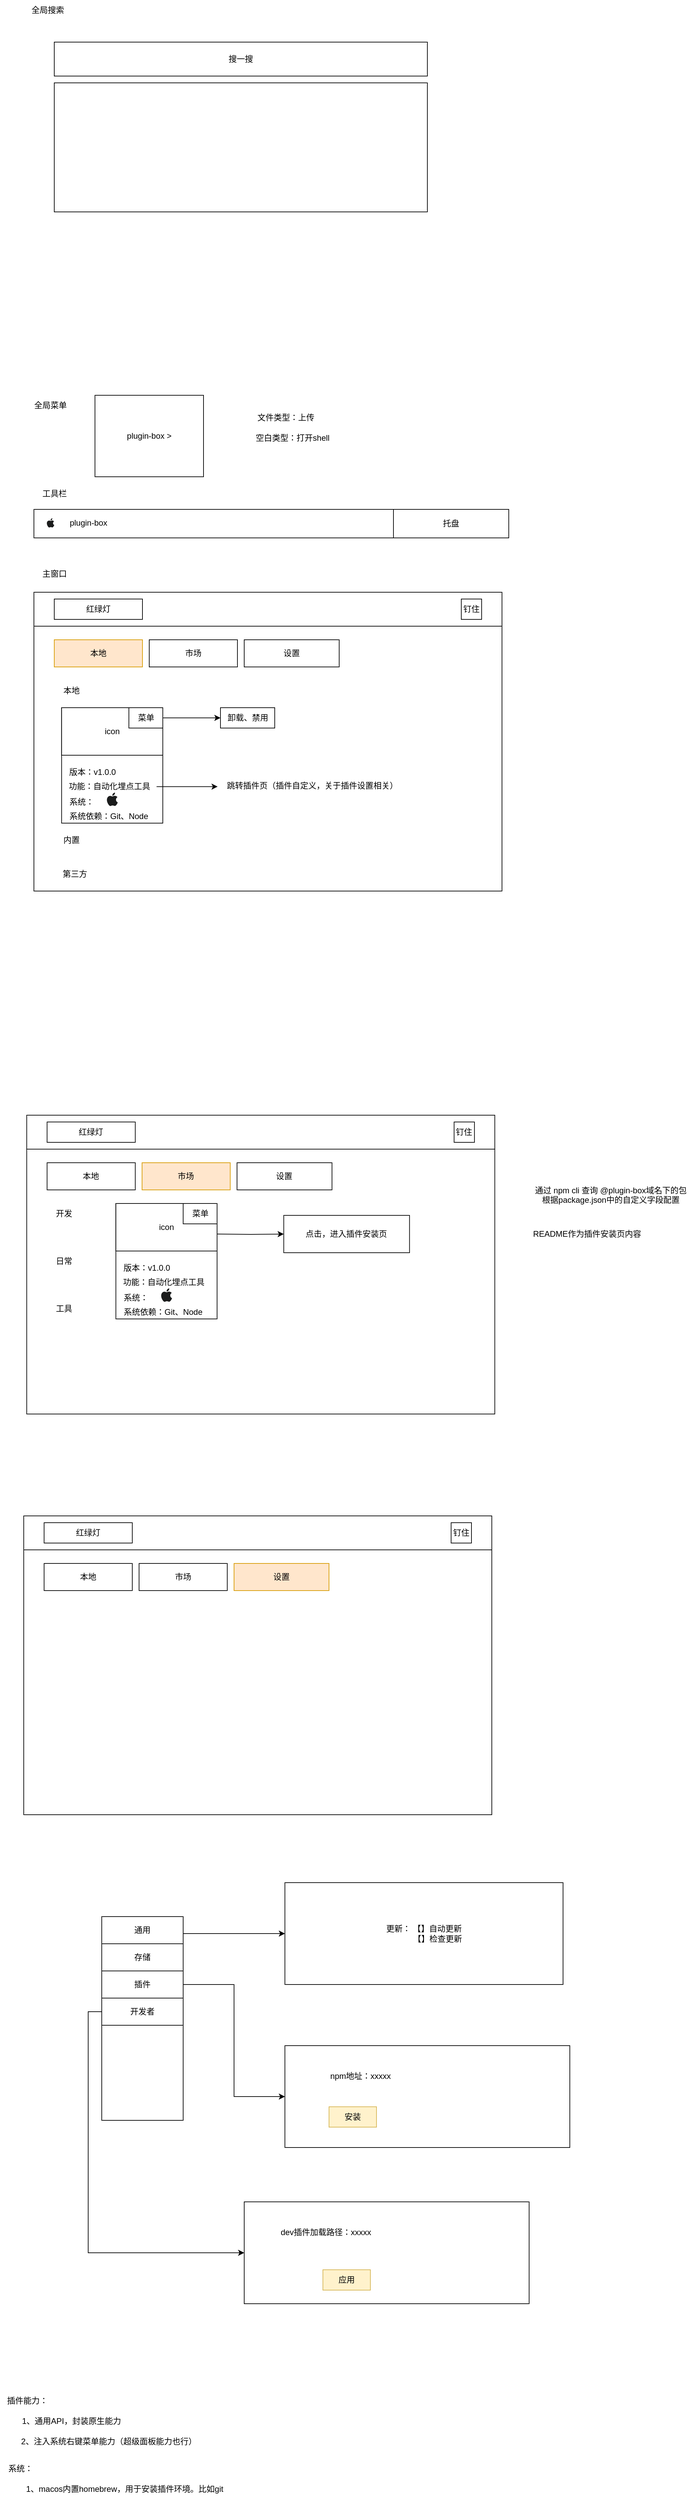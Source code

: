 <mxfile version="23.1.1" type="github">
  <diagram name="Page-1" id="03018318-947c-dd8e-b7a3-06fadd420f32">
    <mxGraphModel dx="1094" dy="1519" grid="1" gridSize="10" guides="1" tooltips="1" connect="1" arrows="1" fold="1" page="1" pageScale="1" pageWidth="1100" pageHeight="850" background="#ffffff" math="0" shadow="0">
      <root>
        <mxCell id="0" />
        <mxCell id="1" parent="0" />
        <mxCell id="d_EyPhG1koHHxLtSO-FC-1" value="" style="rounded=0;whiteSpace=wrap;html=1;" parent="1" vertex="1">
          <mxGeometry x="140" y="680" width="690" height="390" as="geometry" />
        </mxCell>
        <mxCell id="d_EyPhG1koHHxLtSO-FC-2" value="市场" style="rounded=0;whiteSpace=wrap;html=1;" parent="1" vertex="1">
          <mxGeometry x="310" y="700" width="130" height="40" as="geometry" />
        </mxCell>
        <mxCell id="d_EyPhG1koHHxLtSO-FC-3" value="本地" style="rounded=0;whiteSpace=wrap;html=1;fillColor=#ffe6cc;strokeColor=#d79b00;" parent="1" vertex="1">
          <mxGeometry x="170" y="700" width="130" height="40" as="geometry" />
        </mxCell>
        <mxCell id="d_EyPhG1koHHxLtSO-FC-4" value="设置" style="rounded=0;whiteSpace=wrap;html=1;" parent="1" vertex="1">
          <mxGeometry x="450" y="700" width="140" height="40" as="geometry" />
        </mxCell>
        <mxCell id="d_EyPhG1koHHxLtSO-FC-7" value="搜一搜" style="rounded=0;whiteSpace=wrap;html=1;" parent="1" vertex="1">
          <mxGeometry x="170" y="-180" width="550" height="50" as="geometry" />
        </mxCell>
        <mxCell id="d_EyPhG1koHHxLtSO-FC-8" value="" style="rounded=0;whiteSpace=wrap;html=1;" parent="1" vertex="1">
          <mxGeometry x="140" y="630" width="690" height="50" as="geometry" />
        </mxCell>
        <mxCell id="d_EyPhG1koHHxLtSO-FC-9" value="红绿灯" style="rounded=0;whiteSpace=wrap;html=1;" parent="1" vertex="1">
          <mxGeometry x="170" y="640" width="130" height="30" as="geometry" />
        </mxCell>
        <mxCell id="d_EyPhG1koHHxLtSO-FC-10" value="钉住" style="rounded=0;whiteSpace=wrap;html=1;" parent="1" vertex="1">
          <mxGeometry x="770" y="640" width="30" height="30" as="geometry" />
        </mxCell>
        <mxCell id="d_EyPhG1koHHxLtSO-FC-11" value="" style="rounded=0;whiteSpace=wrap;html=1;" parent="1" vertex="1">
          <mxGeometry x="170" y="-120" width="550" height="190" as="geometry" />
        </mxCell>
        <mxCell id="d_EyPhG1koHHxLtSO-FC-12" value="" style="rounded=0;whiteSpace=wrap;html=1;" parent="1" vertex="1">
          <mxGeometry x="140" y="508" width="700" height="42" as="geometry" />
        </mxCell>
        <mxCell id="d_EyPhG1koHHxLtSO-FC-13" value="工具栏" style="text;html=1;align=center;verticalAlign=middle;resizable=0;points=[];autosize=1;strokeColor=none;fillColor=none;" parent="1" vertex="1">
          <mxGeometry x="140" y="470" width="60" height="30" as="geometry" />
        </mxCell>
        <mxCell id="d_EyPhG1koHHxLtSO-FC-14" value="主窗口" style="text;html=1;align=center;verticalAlign=middle;resizable=0;points=[];autosize=1;strokeColor=none;fillColor=none;" parent="1" vertex="1">
          <mxGeometry x="140" y="588" width="60" height="30" as="geometry" />
        </mxCell>
        <mxCell id="d_EyPhG1koHHxLtSO-FC-15" value="全局搜索" style="text;html=1;align=center;verticalAlign=middle;resizable=0;points=[];autosize=1;strokeColor=none;fillColor=none;" parent="1" vertex="1">
          <mxGeometry x="125" y="-242" width="70" height="30" as="geometry" />
        </mxCell>
        <mxCell id="d_EyPhG1koHHxLtSO-FC-17" value="" style="dashed=0;outlineConnect=0;html=1;align=center;labelPosition=center;verticalLabelPosition=bottom;verticalAlign=top;shape=mxgraph.weblogos.apple;fillColor=#1B1C1C;strokeColor=none" parent="1" vertex="1">
          <mxGeometry x="158.8" y="521.16" width="11.2" height="13.68" as="geometry" />
        </mxCell>
        <mxCell id="d_EyPhG1koHHxLtSO-FC-18" value="plugin-box" style="text;html=1;align=center;verticalAlign=middle;resizable=0;points=[];autosize=1;strokeColor=none;fillColor=none;" parent="1" vertex="1">
          <mxGeometry x="180" y="513" width="80" height="30" as="geometry" />
        </mxCell>
        <mxCell id="d_EyPhG1koHHxLtSO-FC-19" value="全局菜单" style="text;html=1;align=center;verticalAlign=middle;resizable=0;points=[];autosize=1;strokeColor=none;fillColor=none;" parent="1" vertex="1">
          <mxGeometry x="129.4" y="340" width="70" height="30" as="geometry" />
        </mxCell>
        <mxCell id="d_EyPhG1koHHxLtSO-FC-20" value="plugin-box &amp;gt;" style="rounded=0;whiteSpace=wrap;html=1;" parent="1" vertex="1">
          <mxGeometry x="230" y="340" width="160" height="120" as="geometry" />
        </mxCell>
        <mxCell id="d_EyPhG1koHHxLtSO-FC-22" value="文件类型：上传" style="text;html=1;align=center;verticalAlign=middle;resizable=0;points=[];autosize=1;strokeColor=none;fillColor=none;" parent="1" vertex="1">
          <mxGeometry x="456" y="358" width="110" height="30" as="geometry" />
        </mxCell>
        <mxCell id="d_EyPhG1koHHxLtSO-FC-23" value="空白类型：打开shell" style="text;html=1;align=center;verticalAlign=middle;resizable=0;points=[];autosize=1;strokeColor=none;fillColor=none;" parent="1" vertex="1">
          <mxGeometry x="456" y="388" width="130" height="30" as="geometry" />
        </mxCell>
        <mxCell id="o-zOcZhz4W4yG8CBaR5f-13" value="" style="rounded=0;whiteSpace=wrap;html=1;" vertex="1" parent="1">
          <mxGeometry x="125" y="2040" width="690" height="390" as="geometry" />
        </mxCell>
        <mxCell id="o-zOcZhz4W4yG8CBaR5f-14" value="市场" style="rounded=0;whiteSpace=wrap;html=1;" vertex="1" parent="1">
          <mxGeometry x="295" y="2060" width="130" height="40" as="geometry" />
        </mxCell>
        <mxCell id="o-zOcZhz4W4yG8CBaR5f-15" value="本地" style="rounded=0;whiteSpace=wrap;html=1;" vertex="1" parent="1">
          <mxGeometry x="155" y="2060" width="130" height="40" as="geometry" />
        </mxCell>
        <mxCell id="o-zOcZhz4W4yG8CBaR5f-16" value="设置" style="rounded=0;whiteSpace=wrap;html=1;fillColor=#ffe6cc;strokeColor=#d79b00;" vertex="1" parent="1">
          <mxGeometry x="435" y="2060" width="140" height="40" as="geometry" />
        </mxCell>
        <mxCell id="o-zOcZhz4W4yG8CBaR5f-18" value="" style="rounded=0;whiteSpace=wrap;html=1;" vertex="1" parent="1">
          <mxGeometry x="125" y="1990" width="690" height="50" as="geometry" />
        </mxCell>
        <mxCell id="o-zOcZhz4W4yG8CBaR5f-19" value="红绿灯" style="rounded=0;whiteSpace=wrap;html=1;" vertex="1" parent="1">
          <mxGeometry x="155" y="2000" width="130" height="30" as="geometry" />
        </mxCell>
        <mxCell id="o-zOcZhz4W4yG8CBaR5f-20" value="钉住" style="rounded=0;whiteSpace=wrap;html=1;" vertex="1" parent="1">
          <mxGeometry x="755" y="2000" width="30" height="30" as="geometry" />
        </mxCell>
        <mxCell id="o-zOcZhz4W4yG8CBaR5f-24" value="" style="rounded=0;whiteSpace=wrap;html=1;" vertex="1" parent="1">
          <mxGeometry x="129.4" y="1450" width="690" height="390" as="geometry" />
        </mxCell>
        <mxCell id="o-zOcZhz4W4yG8CBaR5f-25" value="市场" style="rounded=0;whiteSpace=wrap;html=1;fillColor=#ffe6cc;strokeColor=#d79b00;" vertex="1" parent="1">
          <mxGeometry x="299.4" y="1470" width="130" height="40" as="geometry" />
        </mxCell>
        <mxCell id="o-zOcZhz4W4yG8CBaR5f-26" value="本地" style="rounded=0;whiteSpace=wrap;html=1;" vertex="1" parent="1">
          <mxGeometry x="159.4" y="1470" width="130" height="40" as="geometry" />
        </mxCell>
        <mxCell id="o-zOcZhz4W4yG8CBaR5f-27" value="设置" style="rounded=0;whiteSpace=wrap;html=1;" vertex="1" parent="1">
          <mxGeometry x="439.4" y="1470" width="140" height="40" as="geometry" />
        </mxCell>
        <mxCell id="o-zOcZhz4W4yG8CBaR5f-29" value="" style="rounded=0;whiteSpace=wrap;html=1;" vertex="1" parent="1">
          <mxGeometry x="129.4" y="1400" width="690" height="50" as="geometry" />
        </mxCell>
        <mxCell id="o-zOcZhz4W4yG8CBaR5f-30" value="红绿灯" style="rounded=0;whiteSpace=wrap;html=1;" vertex="1" parent="1">
          <mxGeometry x="159.4" y="1410" width="130" height="30" as="geometry" />
        </mxCell>
        <mxCell id="o-zOcZhz4W4yG8CBaR5f-31" value="钉住" style="rounded=0;whiteSpace=wrap;html=1;" vertex="1" parent="1">
          <mxGeometry x="759.4" y="1410" width="30" height="30" as="geometry" />
        </mxCell>
        <mxCell id="o-zOcZhz4W4yG8CBaR5f-33" value="开发" style="text;html=1;align=center;verticalAlign=middle;resizable=0;points=[];autosize=1;strokeColor=none;fillColor=none;" vertex="1" parent="1">
          <mxGeometry x="159.4" y="1530" width="50" height="30" as="geometry" />
        </mxCell>
        <mxCell id="o-zOcZhz4W4yG8CBaR5f-34" value="日常" style="text;html=1;align=center;verticalAlign=middle;resizable=0;points=[];autosize=1;strokeColor=none;fillColor=none;" vertex="1" parent="1">
          <mxGeometry x="159.4" y="1600" width="50" height="30" as="geometry" />
        </mxCell>
        <mxCell id="o-zOcZhz4W4yG8CBaR5f-50" value="" style="group" vertex="1" connectable="0" parent="1">
          <mxGeometry x="180" y="800" width="150" height="175" as="geometry" />
        </mxCell>
        <mxCell id="o-zOcZhz4W4yG8CBaR5f-4" value="" style="rounded=0;whiteSpace=wrap;html=1;movable=0;resizable=0;rotatable=0;deletable=0;editable=0;locked=1;connectable=0;" vertex="1" parent="o-zOcZhz4W4yG8CBaR5f-50">
          <mxGeometry x="0.814" width="149.186" height="170" as="geometry" />
        </mxCell>
        <mxCell id="o-zOcZhz4W4yG8CBaR5f-5" value="icon" style="rounded=0;whiteSpace=wrap;html=1;" vertex="1" parent="o-zOcZhz4W4yG8CBaR5f-50">
          <mxGeometry x="0.814" width="149.186" height="70" as="geometry" />
        </mxCell>
        <mxCell id="o-zOcZhz4W4yG8CBaR5f-7" value="版本：v1.0.0" style="text;html=1;align=center;verticalAlign=middle;resizable=0;points=[];autosize=1;strokeColor=none;fillColor=none;" vertex="1" parent="o-zOcZhz4W4yG8CBaR5f-50">
          <mxGeometry x="0.814" y="80" width="90" height="30" as="geometry" />
        </mxCell>
        <mxCell id="o-zOcZhz4W4yG8CBaR5f-8" value="功能：自动化埋点工具" style="text;html=1;align=center;verticalAlign=middle;resizable=0;points=[];autosize=1;strokeColor=none;fillColor=none;" vertex="1" parent="o-zOcZhz4W4yG8CBaR5f-50">
          <mxGeometry x="0.814" y="101.2" width="140" height="30" as="geometry" />
        </mxCell>
        <mxCell id="o-zOcZhz4W4yG8CBaR5f-9" value="系统：" style="text;html=1;align=center;verticalAlign=middle;resizable=0;points=[];autosize=1;strokeColor=none;fillColor=none;" vertex="1" parent="o-zOcZhz4W4yG8CBaR5f-50">
          <mxGeometry y="124.4" width="60" height="30" as="geometry" />
        </mxCell>
        <mxCell id="o-zOcZhz4W4yG8CBaR5f-11" value="" style="shape=image;html=1;verticalAlign=top;verticalLabelPosition=bottom;labelBackgroundColor=#ffffff;imageAspect=0;aspect=fixed;image=https://cdn3.iconfinder.com/data/icons/picons-social/57/32-windows8-128.png" vertex="1" parent="o-zOcZhz4W4yG8CBaR5f-50">
          <mxGeometry x="47.252" y="132.0" width="12.749" height="12.749" as="geometry" />
        </mxCell>
        <mxCell id="o-zOcZhz4W4yG8CBaR5f-51" value="" style="dashed=0;outlineConnect=0;html=1;align=center;labelPosition=center;verticalLabelPosition=bottom;verticalAlign=top;shape=mxgraph.weblogos.apple;fillColor=#1B1C1C;strokeColor=none" vertex="1" parent="o-zOcZhz4W4yG8CBaR5f-50">
          <mxGeometry x="67.22" y="125" width="16.38" height="20" as="geometry" />
        </mxCell>
        <mxCell id="o-zOcZhz4W4yG8CBaR5f-88" value="菜单" style="text;html=1;align=center;verticalAlign=middle;resizable=0;points=[];autosize=1;strokeColor=default;fillColor=none;" vertex="1" parent="o-zOcZhz4W4yG8CBaR5f-50">
          <mxGeometry x="100" width="50" height="30" as="geometry" />
        </mxCell>
        <mxCell id="o-zOcZhz4W4yG8CBaR5f-104" value="系统依赖：Git、Node" style="text;html=1;align=center;verticalAlign=middle;resizable=0;points=[];autosize=1;strokeColor=none;fillColor=none;" vertex="1" parent="o-zOcZhz4W4yG8CBaR5f-50">
          <mxGeometry y="145" width="140" height="30" as="geometry" />
        </mxCell>
        <mxCell id="o-zOcZhz4W4yG8CBaR5f-52" value="工具" style="text;html=1;align=center;verticalAlign=middle;resizable=0;points=[];autosize=1;strokeColor=none;fillColor=none;" vertex="1" parent="1">
          <mxGeometry x="159.4" y="1670" width="50" height="30" as="geometry" />
        </mxCell>
        <mxCell id="o-zOcZhz4W4yG8CBaR5f-53" value="" style="rounded=0;whiteSpace=wrap;html=1;" vertex="1" parent="1">
          <mxGeometry x="240" y="2580" width="120" height="300" as="geometry" />
        </mxCell>
        <mxCell id="o-zOcZhz4W4yG8CBaR5f-62" style="edgeStyle=orthogonalEdgeStyle;rounded=0;orthogonalLoop=1;jettySize=auto;html=1;exitX=1;exitY=0.5;exitDx=0;exitDy=0;entryX=0;entryY=0.5;entryDx=0;entryDy=0;" edge="1" parent="1" source="o-zOcZhz4W4yG8CBaR5f-54" target="o-zOcZhz4W4yG8CBaR5f-61">
          <mxGeometry relative="1" as="geometry">
            <Array as="points">
              <mxPoint x="360" y="2605" />
            </Array>
          </mxGeometry>
        </mxCell>
        <mxCell id="o-zOcZhz4W4yG8CBaR5f-54" value="通用" style="rounded=0;whiteSpace=wrap;html=1;" vertex="1" parent="1">
          <mxGeometry x="240" y="2580" width="120" height="40" as="geometry" />
        </mxCell>
        <mxCell id="o-zOcZhz4W4yG8CBaR5f-56" value="存储" style="rounded=0;whiteSpace=wrap;html=1;" vertex="1" parent="1">
          <mxGeometry x="240" y="2620" width="120" height="40" as="geometry" />
        </mxCell>
        <mxCell id="o-zOcZhz4W4yG8CBaR5f-61" value="更新： 【】自动更新&lt;br&gt;&amp;nbsp; &amp;nbsp; &amp;nbsp; &amp;nbsp; &amp;nbsp; &amp;nbsp; 【】检查更新&lt;br&gt;" style="rounded=0;whiteSpace=wrap;html=1;" vertex="1" parent="1">
          <mxGeometry x="510" y="2530" width="410" height="150" as="geometry" />
        </mxCell>
        <mxCell id="o-zOcZhz4W4yG8CBaR5f-63" value="本地" style="text;html=1;align=center;verticalAlign=middle;resizable=0;points=[];autosize=1;strokeColor=none;fillColor=none;" vertex="1" parent="1">
          <mxGeometry x="170" y="760" width="50" height="30" as="geometry" />
        </mxCell>
        <mxCell id="o-zOcZhz4W4yG8CBaR5f-64" value="内置" style="text;html=1;align=center;verticalAlign=middle;resizable=0;points=[];autosize=1;strokeColor=none;fillColor=none;" vertex="1" parent="1">
          <mxGeometry x="170" y="980" width="50" height="30" as="geometry" />
        </mxCell>
        <mxCell id="o-zOcZhz4W4yG8CBaR5f-65" value="第三方" style="text;html=1;align=center;verticalAlign=middle;resizable=0;points=[];autosize=1;strokeColor=none;fillColor=none;" vertex="1" parent="1">
          <mxGeometry x="170" y="1030" width="60" height="30" as="geometry" />
        </mxCell>
        <mxCell id="o-zOcZhz4W4yG8CBaR5f-66" value="插件" style="rounded=0;whiteSpace=wrap;html=1;" vertex="1" parent="1">
          <mxGeometry x="240" y="2660" width="120" height="40" as="geometry" />
        </mxCell>
        <mxCell id="o-zOcZhz4W4yG8CBaR5f-67" value="" style="rounded=0;whiteSpace=wrap;html=1;" vertex="1" parent="1">
          <mxGeometry x="510" y="2770" width="420" height="150" as="geometry" />
        </mxCell>
        <mxCell id="o-zOcZhz4W4yG8CBaR5f-68" style="edgeStyle=orthogonalEdgeStyle;rounded=0;orthogonalLoop=1;jettySize=auto;html=1;exitX=1;exitY=0.5;exitDx=0;exitDy=0;entryX=0;entryY=0.5;entryDx=0;entryDy=0;" edge="1" parent="1" source="o-zOcZhz4W4yG8CBaR5f-66" target="o-zOcZhz4W4yG8CBaR5f-67">
          <mxGeometry relative="1" as="geometry">
            <mxPoint x="490" y="2840" as="targetPoint" />
          </mxGeometry>
        </mxCell>
        <mxCell id="o-zOcZhz4W4yG8CBaR5f-71" style="edgeStyle=orthogonalEdgeStyle;rounded=0;orthogonalLoop=1;jettySize=auto;html=1;exitX=0;exitY=0.5;exitDx=0;exitDy=0;entryX=0;entryY=0.5;entryDx=0;entryDy=0;" edge="1" parent="1" source="o-zOcZhz4W4yG8CBaR5f-69" target="o-zOcZhz4W4yG8CBaR5f-70">
          <mxGeometry relative="1" as="geometry" />
        </mxCell>
        <mxCell id="o-zOcZhz4W4yG8CBaR5f-69" value="开发者" style="rounded=0;whiteSpace=wrap;html=1;" vertex="1" parent="1">
          <mxGeometry x="240" y="2700" width="120" height="40" as="geometry" />
        </mxCell>
        <mxCell id="o-zOcZhz4W4yG8CBaR5f-70" value="" style="rounded=0;whiteSpace=wrap;html=1;" vertex="1" parent="1">
          <mxGeometry x="450" y="3000" width="420" height="150" as="geometry" />
        </mxCell>
        <mxCell id="o-zOcZhz4W4yG8CBaR5f-72" value="安装" style="whiteSpace=wrap;html=1;fillColor=#fff2cc;strokeColor=#d6b656;" vertex="1" parent="1">
          <mxGeometry x="575" y="2860" width="70" height="30" as="geometry" />
        </mxCell>
        <mxCell id="o-zOcZhz4W4yG8CBaR5f-74" value="npm地址：xxxxx" style="text;html=1;align=center;verticalAlign=middle;resizable=0;points=[];autosize=1;strokeColor=none;fillColor=none;" vertex="1" parent="1">
          <mxGeometry x="566" y="2800" width="110" height="30" as="geometry" />
        </mxCell>
        <mxCell id="o-zOcZhz4W4yG8CBaR5f-75" value="dev插件加载路径：xxxxx&lt;span class=&quot;eusoft-eudic-chrome-extension-translate-content&quot;&gt;&lt;/span&gt;" style="text;html=1;align=center;verticalAlign=middle;resizable=0;points=[];autosize=1;strokeColor=none;fillColor=none;" vertex="1" parent="1">
          <mxGeometry x="490" y="3030" width="160" height="30" as="geometry" />
        </mxCell>
        <mxCell id="o-zOcZhz4W4yG8CBaR5f-76" value="应用" style="whiteSpace=wrap;html=1;fillColor=#fff2cc;strokeColor=#d6b656;" vertex="1" parent="1">
          <mxGeometry x="566" y="3100" width="70" height="30" as="geometry" />
        </mxCell>
        <mxCell id="o-zOcZhz4W4yG8CBaR5f-89" value="卸载、禁用" style="text;html=1;align=center;verticalAlign=middle;resizable=0;points=[];autosize=1;strokeColor=default;fillColor=none;" vertex="1" parent="1">
          <mxGeometry x="415" y="800" width="80" height="30" as="geometry" />
        </mxCell>
        <mxCell id="o-zOcZhz4W4yG8CBaR5f-90" value="" style="edgeStyle=orthogonalEdgeStyle;rounded=0;orthogonalLoop=1;jettySize=auto;html=1;" edge="1" parent="1" source="o-zOcZhz4W4yG8CBaR5f-88" target="o-zOcZhz4W4yG8CBaR5f-89">
          <mxGeometry relative="1" as="geometry" />
        </mxCell>
        <mxCell id="o-zOcZhz4W4yG8CBaR5f-102" value="点击，进入插件安装页" style="whiteSpace=wrap;html=1;rounded=0;" vertex="1" parent="1">
          <mxGeometry x="508.29" y="1547.5" width="185.41" height="55" as="geometry" />
        </mxCell>
        <mxCell id="o-zOcZhz4W4yG8CBaR5f-103" value="" style="edgeStyle=orthogonalEdgeStyle;rounded=0;orthogonalLoop=1;jettySize=auto;html=1;" edge="1" parent="1" target="o-zOcZhz4W4yG8CBaR5f-102">
          <mxGeometry relative="1" as="geometry">
            <mxPoint x="410" y="1575" as="sourcePoint" />
          </mxGeometry>
        </mxCell>
        <mxCell id="o-zOcZhz4W4yG8CBaR5f-105" value="插件能力：" style="text;html=1;align=center;verticalAlign=middle;resizable=0;points=[];autosize=1;strokeColor=none;fillColor=none;" vertex="1" parent="1">
          <mxGeometry x="90" y="3278" width="80" height="30" as="geometry" />
        </mxCell>
        <mxCell id="o-zOcZhz4W4yG8CBaR5f-107" value="1、通用API，封装原生能力" style="text;html=1;align=center;verticalAlign=middle;resizable=0;points=[];autosize=1;strokeColor=none;fillColor=none;" vertex="1" parent="1">
          <mxGeometry x="110" y="3308" width="170" height="30" as="geometry" />
        </mxCell>
        <mxCell id="o-zOcZhz4W4yG8CBaR5f-108" value="2、注入系统右键菜单能力（超级面板能力也行）&lt;span class=&quot;eusoft-eudic-chrome-extension-translate-content&quot;&gt;&lt;/span&gt;" style="text;html=1;align=center;verticalAlign=middle;resizable=0;points=[];autosize=1;strokeColor=none;fillColor=none;" vertex="1" parent="1">
          <mxGeometry x="110" y="3338" width="280" height="30" as="geometry" />
        </mxCell>
        <mxCell id="o-zOcZhz4W4yG8CBaR5f-110" value="托盘" style="whiteSpace=wrap;html=1;" vertex="1" parent="1">
          <mxGeometry x="670" y="508" width="170" height="42" as="geometry" />
        </mxCell>
        <mxCell id="o-zOcZhz4W4yG8CBaR5f-113" value="" style="edgeStyle=orthogonalEdgeStyle;rounded=0;orthogonalLoop=1;jettySize=auto;html=1;" edge="1" parent="1" source="o-zOcZhz4W4yG8CBaR5f-8">
          <mxGeometry relative="1" as="geometry">
            <mxPoint x="410.814" y="916.2" as="targetPoint" />
          </mxGeometry>
        </mxCell>
        <mxCell id="o-zOcZhz4W4yG8CBaR5f-114" value="跳转插件页（插件自定义，关于插件设置相关）" style="text;html=1;align=center;verticalAlign=middle;resizable=0;points=[];autosize=1;strokeColor=none;fillColor=none;" vertex="1" parent="1">
          <mxGeometry x="410" y="900" width="280" height="30" as="geometry" />
        </mxCell>
        <mxCell id="o-zOcZhz4W4yG8CBaR5f-115" value="系统：" style="text;html=1;align=center;verticalAlign=middle;resizable=0;points=[];autosize=1;strokeColor=none;fillColor=none;" vertex="1" parent="1">
          <mxGeometry x="90" y="3378" width="60" height="30" as="geometry" />
        </mxCell>
        <mxCell id="o-zOcZhz4W4yG8CBaR5f-116" value="1、macos内置homebrew，用于安装插件环境。比如git&amp;nbsp;" style="text;html=1;align=center;verticalAlign=middle;resizable=0;points=[];autosize=1;strokeColor=none;fillColor=none;" vertex="1" parent="1">
          <mxGeometry x="115" y="3408" width="320" height="30" as="geometry" />
        </mxCell>
        <mxCell id="o-zOcZhz4W4yG8CBaR5f-117" value="通过 npm cli 查询 @plugin-box域名下的包&lt;br&gt;根据package.json中的自定义字段配置&lt;br&gt;&lt;br&gt;" style="text;html=1;align=center;verticalAlign=middle;resizable=0;points=[];autosize=1;strokeColor=none;fillColor=none;" vertex="1" parent="1">
          <mxGeometry x="865" y="1495" width="250" height="60" as="geometry" />
        </mxCell>
        <mxCell id="o-zOcZhz4W4yG8CBaR5f-118" value="" style="group" vertex="1" connectable="0" parent="1">
          <mxGeometry x="260" y="1530" width="150" height="175" as="geometry" />
        </mxCell>
        <mxCell id="o-zOcZhz4W4yG8CBaR5f-119" value="" style="rounded=0;whiteSpace=wrap;html=1;movable=0;resizable=0;rotatable=0;deletable=0;editable=0;locked=1;connectable=0;" vertex="1" parent="o-zOcZhz4W4yG8CBaR5f-118">
          <mxGeometry x="0.814" width="149.186" height="170" as="geometry" />
        </mxCell>
        <mxCell id="o-zOcZhz4W4yG8CBaR5f-120" value="icon" style="rounded=0;whiteSpace=wrap;html=1;" vertex="1" parent="o-zOcZhz4W4yG8CBaR5f-118">
          <mxGeometry x="0.814" width="149.186" height="70" as="geometry" />
        </mxCell>
        <mxCell id="o-zOcZhz4W4yG8CBaR5f-121" value="版本：v1.0.0" style="text;html=1;align=center;verticalAlign=middle;resizable=0;points=[];autosize=1;strokeColor=none;fillColor=none;" vertex="1" parent="o-zOcZhz4W4yG8CBaR5f-118">
          <mxGeometry x="0.814" y="80" width="90" height="30" as="geometry" />
        </mxCell>
        <mxCell id="o-zOcZhz4W4yG8CBaR5f-122" value="功能：自动化埋点工具" style="text;html=1;align=center;verticalAlign=middle;resizable=0;points=[];autosize=1;strokeColor=none;fillColor=none;" vertex="1" parent="o-zOcZhz4W4yG8CBaR5f-118">
          <mxGeometry x="0.814" y="101.2" width="140" height="30" as="geometry" />
        </mxCell>
        <mxCell id="o-zOcZhz4W4yG8CBaR5f-123" value="系统：" style="text;html=1;align=center;verticalAlign=middle;resizable=0;points=[];autosize=1;strokeColor=none;fillColor=none;" vertex="1" parent="o-zOcZhz4W4yG8CBaR5f-118">
          <mxGeometry y="124.4" width="60" height="30" as="geometry" />
        </mxCell>
        <mxCell id="o-zOcZhz4W4yG8CBaR5f-124" value="" style="shape=image;html=1;verticalAlign=top;verticalLabelPosition=bottom;labelBackgroundColor=#ffffff;imageAspect=0;aspect=fixed;image=https://cdn3.iconfinder.com/data/icons/picons-social/57/32-windows8-128.png" vertex="1" parent="o-zOcZhz4W4yG8CBaR5f-118">
          <mxGeometry x="47.252" y="132.0" width="12.749" height="12.749" as="geometry" />
        </mxCell>
        <mxCell id="o-zOcZhz4W4yG8CBaR5f-125" value="" style="dashed=0;outlineConnect=0;html=1;align=center;labelPosition=center;verticalLabelPosition=bottom;verticalAlign=top;shape=mxgraph.weblogos.apple;fillColor=#1B1C1C;strokeColor=none" vertex="1" parent="o-zOcZhz4W4yG8CBaR5f-118">
          <mxGeometry x="67.22" y="125" width="16.38" height="20" as="geometry" />
        </mxCell>
        <mxCell id="o-zOcZhz4W4yG8CBaR5f-126" value="菜单" style="text;html=1;align=center;verticalAlign=middle;resizable=0;points=[];autosize=1;strokeColor=default;fillColor=none;" vertex="1" parent="o-zOcZhz4W4yG8CBaR5f-118">
          <mxGeometry x="100" width="50" height="30" as="geometry" />
        </mxCell>
        <mxCell id="o-zOcZhz4W4yG8CBaR5f-127" value="系统依赖：Git、Node" style="text;html=1;align=center;verticalAlign=middle;resizable=0;points=[];autosize=1;strokeColor=none;fillColor=none;" vertex="1" parent="o-zOcZhz4W4yG8CBaR5f-118">
          <mxGeometry y="145" width="140" height="30" as="geometry" />
        </mxCell>
        <mxCell id="o-zOcZhz4W4yG8CBaR5f-129" value="README作为插件安装页内容" style="text;html=1;align=center;verticalAlign=middle;resizable=0;points=[];autosize=1;strokeColor=none;fillColor=none;" vertex="1" parent="1">
          <mxGeometry x="865" y="1560" width="180" height="30" as="geometry" />
        </mxCell>
      </root>
    </mxGraphModel>
  </diagram>
</mxfile>
